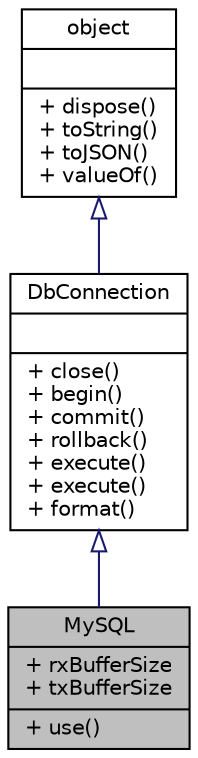 digraph "MySQL"
{
  edge [fontname="Helvetica",fontsize="10",labelfontname="Helvetica",labelfontsize="10"];
  node [fontname="Helvetica",fontsize="10",shape=record];
  Node1 [label="{MySQL\n|+ rxBufferSize\l+ txBufferSize\l|+ use()\l}",height=0.2,width=0.4,color="black", fillcolor="grey75", style="filled", fontcolor="black"];
  Node2 -> Node1 [dir="back",color="midnightblue",fontsize="10",style="solid",arrowtail="onormal",fontname="Helvetica"];
  Node2 [label="{DbConnection\n||+ close()\l+ begin()\l+ commit()\l+ rollback()\l+ execute()\l+ execute()\l+ format()\l}",height=0.2,width=0.4,color="black", fillcolor="white", style="filled",URL="$d8/d2c/interfaceDbConnection.html",tooltip="Database connection object which is used for creation and maintenance of the database connection sess..."];
  Node3 -> Node2 [dir="back",color="midnightblue",fontsize="10",style="solid",arrowtail="onormal",fontname="Helvetica"];
  Node3 [label="{object\n||+ dispose()\l+ toString()\l+ toJSON()\l+ valueOf()\l}",height=0.2,width=0.4,color="black", fillcolor="white", style="filled",URL="$db/d38/interfaceobject.html",tooltip="All objects inherit from this. "];
}
